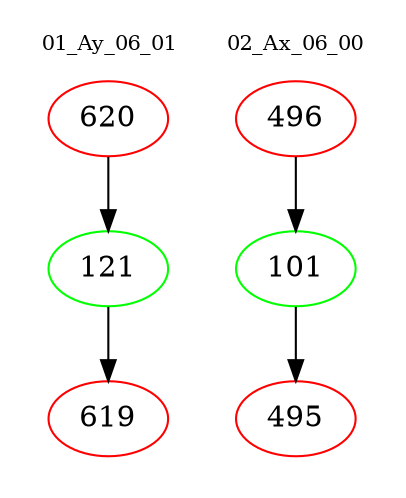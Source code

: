 digraph{
subgraph cluster_0 {
color = white
label = "01_Ay_06_01";
fontsize=10;
T0_620 [label="620", color="red"]
T0_620 -> T0_121 [color="black"]
T0_121 [label="121", color="green"]
T0_121 -> T0_619 [color="black"]
T0_619 [label="619", color="red"]
}
subgraph cluster_1 {
color = white
label = "02_Ax_06_00";
fontsize=10;
T1_496 [label="496", color="red"]
T1_496 -> T1_101 [color="black"]
T1_101 [label="101", color="green"]
T1_101 -> T1_495 [color="black"]
T1_495 [label="495", color="red"]
}
}
